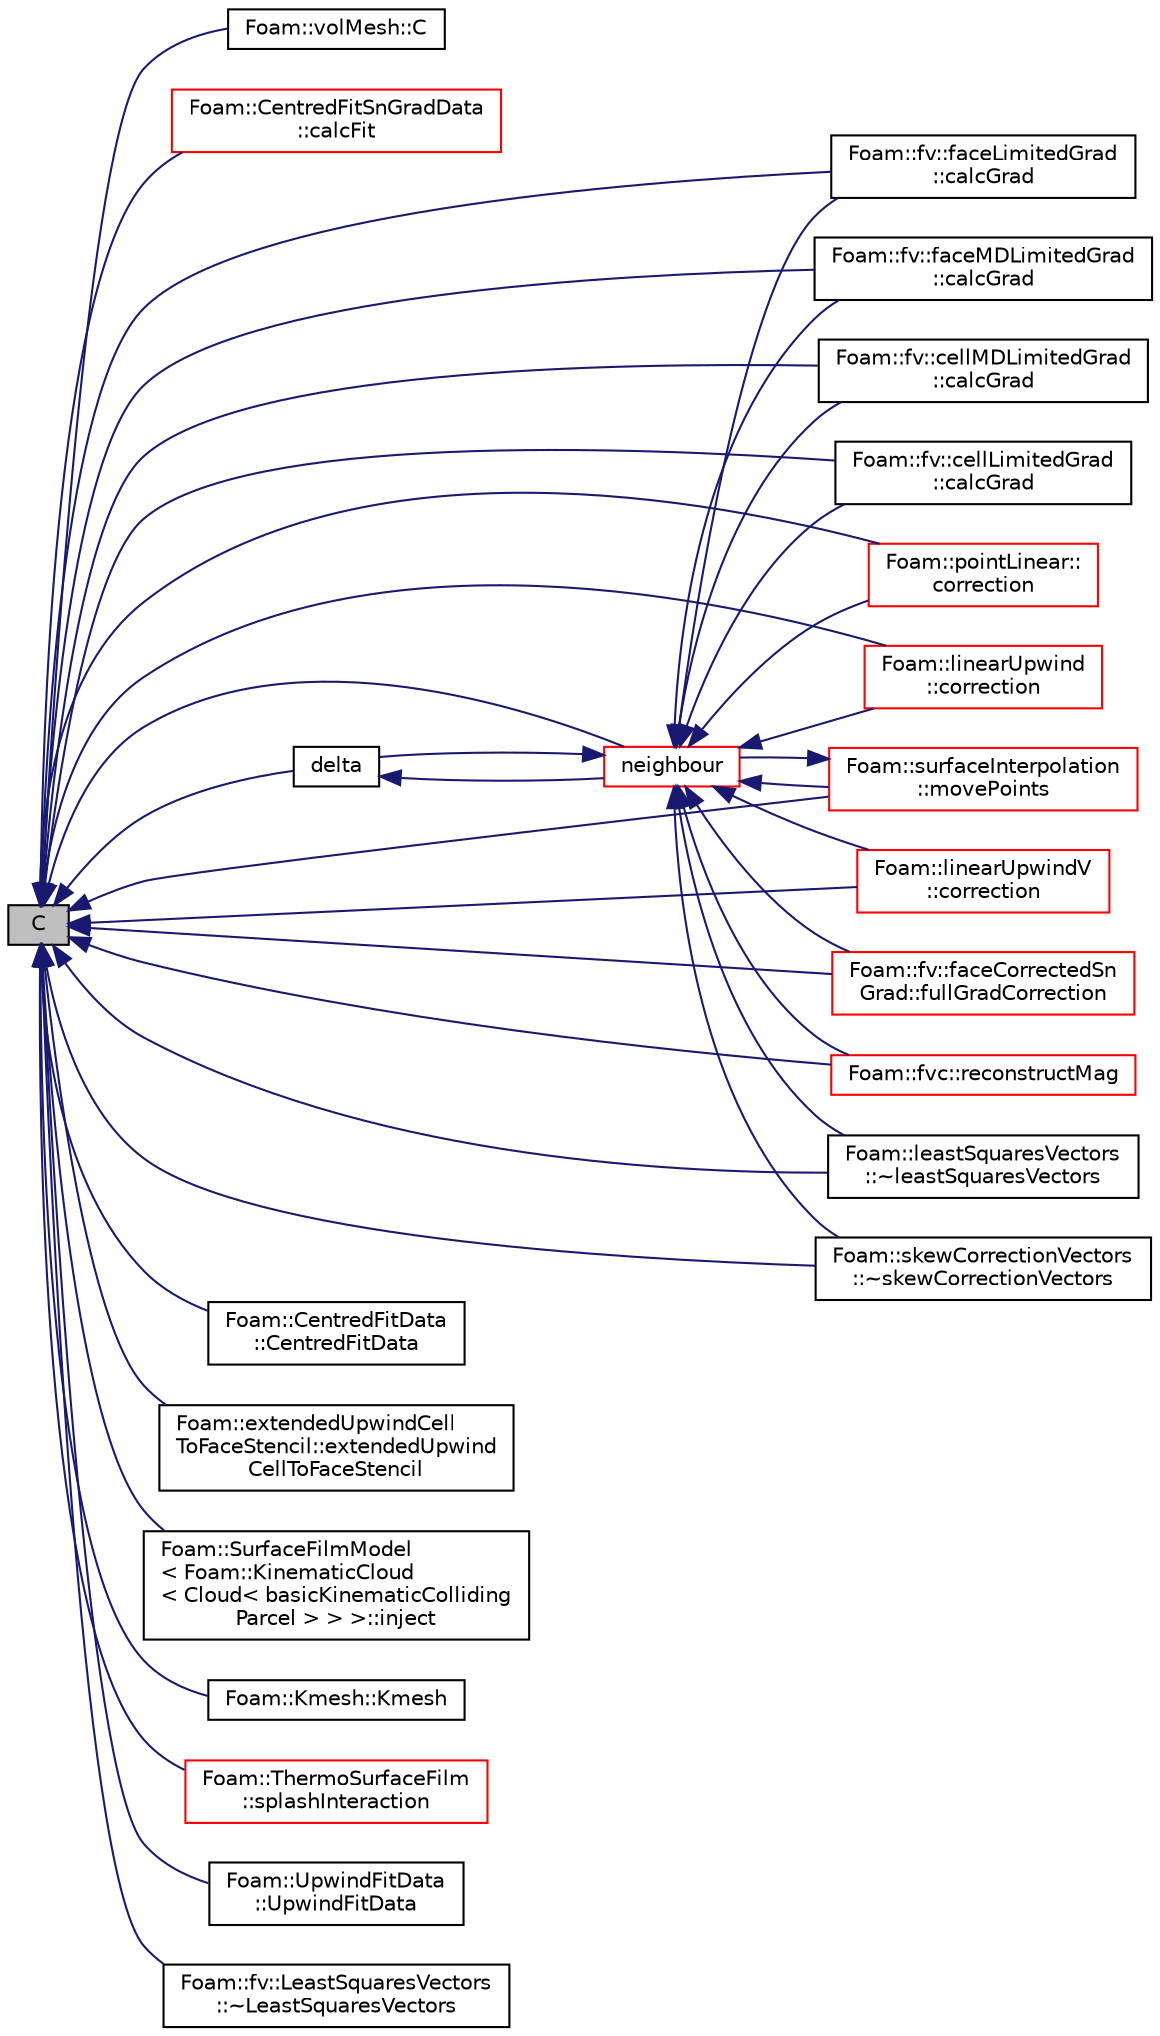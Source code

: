 digraph "C"
{
  bgcolor="transparent";
  edge [fontname="Helvetica",fontsize="10",labelfontname="Helvetica",labelfontsize="10"];
  node [fontname="Helvetica",fontsize="10",shape=record];
  rankdir="LR";
  Node26983 [label="C",height=0.2,width=0.4,color="black", fillcolor="grey75", style="filled", fontcolor="black"];
  Node26983 -> Node26984 [dir="back",color="midnightblue",fontsize="10",style="solid",fontname="Helvetica"];
  Node26984 [label="Foam::volMesh::C",height=0.2,width=0.4,color="black",URL="$a24125.html#a64a2623814a51eee0128e892b821e8e6",tooltip="Return cell centres. "];
  Node26983 -> Node26985 [dir="back",color="midnightblue",fontsize="10",style="solid",fontname="Helvetica"];
  Node26985 [label="Foam::CentredFitSnGradData\l::calcFit",height=0.2,width=0.4,color="red",URL="$a23405.html#a84a3ebdcaaaad35b99dce0ecc7413d2d",tooltip="Calculate the fit for all the faces. "];
  Node26983 -> Node26990 [dir="back",color="midnightblue",fontsize="10",style="solid",fontname="Helvetica"];
  Node26990 [label="Foam::fv::faceLimitedGrad\l::calcGrad",height=0.2,width=0.4,color="black",URL="$a23389.html#ad8d9cb82461fad7624154d2e66528aa7"];
  Node26983 -> Node26991 [dir="back",color="midnightblue",fontsize="10",style="solid",fontname="Helvetica"];
  Node26991 [label="Foam::fv::faceMDLimitedGrad\l::calcGrad",height=0.2,width=0.4,color="black",URL="$a23393.html#ad8d9cb82461fad7624154d2e66528aa7"];
  Node26983 -> Node26992 [dir="back",color="midnightblue",fontsize="10",style="solid",fontname="Helvetica"];
  Node26992 [label="Foam::fv::cellMDLimitedGrad\l::calcGrad",height=0.2,width=0.4,color="black",URL="$a23385.html#a9e6946d5c172823826c394cab9979f17"];
  Node26983 -> Node26993 [dir="back",color="midnightblue",fontsize="10",style="solid",fontname="Helvetica"];
  Node26993 [label="Foam::fv::cellLimitedGrad\l::calcGrad",height=0.2,width=0.4,color="black",URL="$a23381.html#a9e6946d5c172823826c394cab9979f17"];
  Node26983 -> Node26994 [dir="back",color="midnightblue",fontsize="10",style="solid",fontname="Helvetica"];
  Node26994 [label="Foam::CentredFitData\l::CentredFitData",height=0.2,width=0.4,color="black",URL="$a23973.html#a1b17e352fd95535726ddfb6e8bf0fdd5",tooltip="Construct from components. "];
  Node26983 -> Node26995 [dir="back",color="midnightblue",fontsize="10",style="solid",fontname="Helvetica"];
  Node26995 [label="Foam::pointLinear::\lcorrection",height=0.2,width=0.4,color="red",URL="$a24057.html#a683d4cb418f39972bd3c928468a84681",tooltip="Return the explicit correction to the face-interpolate. "];
  Node26983 -> Node26997 [dir="back",color="midnightblue",fontsize="10",style="solid",fontname="Helvetica"];
  Node26997 [label="Foam::linearUpwind\l::correction",height=0.2,width=0.4,color="red",URL="$a24025.html#ac26ead7414cbab39c598047884ab43b5",tooltip="Return the explicit correction to the face-interpolate. "];
  Node26983 -> Node27001 [dir="back",color="midnightblue",fontsize="10",style="solid",fontname="Helvetica"];
  Node27001 [label="Foam::linearUpwindV\l::correction",height=0.2,width=0.4,color="red",URL="$a24029.html#ac26ead7414cbab39c598047884ab43b5",tooltip="Return the explicit correction to the face-interpolate. "];
  Node26983 -> Node27003 [dir="back",color="midnightblue",fontsize="10",style="solid",fontname="Helvetica"];
  Node27003 [label="delta",height=0.2,width=0.4,color="black",URL="$a23593.html#ae79590d67661a070c498fa7e1cb86f25",tooltip="Return face deltas as surfaceVectorField. "];
  Node27003 -> Node27004 [dir="back",color="midnightblue",fontsize="10",style="solid",fontname="Helvetica"];
  Node27004 [label="neighbour",height=0.2,width=0.4,color="red",URL="$a23593.html#aab1a7f2af09b33005a527e107c7b3fad",tooltip="Internal face neighbour. "];
  Node27004 -> Node26990 [dir="back",color="midnightblue",fontsize="10",style="solid",fontname="Helvetica"];
  Node27004 -> Node26991 [dir="back",color="midnightblue",fontsize="10",style="solid",fontname="Helvetica"];
  Node27004 -> Node26992 [dir="back",color="midnightblue",fontsize="10",style="solid",fontname="Helvetica"];
  Node27004 -> Node26993 [dir="back",color="midnightblue",fontsize="10",style="solid",fontname="Helvetica"];
  Node27004 -> Node26995 [dir="back",color="midnightblue",fontsize="10",style="solid",fontname="Helvetica"];
  Node27004 -> Node26997 [dir="back",color="midnightblue",fontsize="10",style="solid",fontname="Helvetica"];
  Node27004 -> Node27001 [dir="back",color="midnightblue",fontsize="10",style="solid",fontname="Helvetica"];
  Node27004 -> Node27003 [dir="back",color="midnightblue",fontsize="10",style="solid",fontname="Helvetica"];
  Node27004 -> Node27009 [dir="back",color="midnightblue",fontsize="10",style="solid",fontname="Helvetica"];
  Node27009 [label="Foam::fv::faceCorrectedSn\lGrad::fullGradCorrection",height=0.2,width=0.4,color="red",URL="$a23417.html#ae3eb8307c31a36fcb2cbf122a447896b",tooltip="Return the explicit correction to the faceCorrectedSnGrad. "];
  Node27004 -> Node27049 [dir="back",color="midnightblue",fontsize="10",style="solid",fontname="Helvetica"];
  Node27049 [label="Foam::surfaceInterpolation\l::movePoints",height=0.2,width=0.4,color="red",URL="$a24105.html#a049fe0a86e2c86b4c0bb5fe02583bea4",tooltip="Do what is neccessary if the mesh has moved. "];
  Node27049 -> Node27004 [dir="back",color="midnightblue",fontsize="10",style="solid",fontname="Helvetica"];
  Node27004 -> Node27075 [dir="back",color="midnightblue",fontsize="10",style="solid",fontname="Helvetica"];
  Node27075 [label="Foam::fvc::reconstructMag",height=0.2,width=0.4,color="red",URL="$a21861.html#a29cdad91ee3fc2ac251ac2b4872557da"];
  Node27004 -> Node28875 [dir="back",color="midnightblue",fontsize="10",style="solid",fontname="Helvetica"];
  Node28875 [label="Foam::leastSquaresVectors\l::~leastSquaresVectors",height=0.2,width=0.4,color="black",URL="$a23377.html#a174123ef1199fb59e95687bd040ab465",tooltip="Destructor. "];
  Node27004 -> Node28876 [dir="back",color="midnightblue",fontsize="10",style="solid",fontname="Helvetica"];
  Node28876 [label="Foam::skewCorrectionVectors\l::~skewCorrectionVectors",height=0.2,width=0.4,color="black",URL="$a24089.html#a16c9b82f5dcc80a9c175094d7c5e1020",tooltip="Destructor. "];
  Node26983 -> Node28877 [dir="back",color="midnightblue",fontsize="10",style="solid",fontname="Helvetica"];
  Node28877 [label="Foam::extendedUpwindCell\lToFaceStencil::extendedUpwind\lCellToFaceStencil",height=0.2,width=0.4,color="black",URL="$a23505.html#ad67ed491462f15bb971c7700bfa99a5f",tooltip="Construct from mesh and uncompacted centred face stencil. "];
  Node26983 -> Node27009 [dir="back",color="midnightblue",fontsize="10",style="solid",fontname="Helvetica"];
  Node26983 -> Node28878 [dir="back",color="midnightblue",fontsize="10",style="solid",fontname="Helvetica"];
  Node28878 [label="Foam::SurfaceFilmModel\l\< Foam::KinematicCloud\l\< Cloud\< basicKinematicColliding\lParcel \> \> \>::inject",height=0.2,width=0.4,color="black",URL="$a24905.html#ad56021712258ad92961ed1dcb0941870",tooltip="Inject parcels into the cloud. "];
  Node26983 -> Node28879 [dir="back",color="midnightblue",fontsize="10",style="solid",fontname="Helvetica"];
  Node28879 [label="Foam::Kmesh::Kmesh",height=0.2,width=0.4,color="black",URL="$a30021.html#a5a51b3510445fa907070c7052b6fc25c",tooltip="Construct from fvMesh. "];
  Node26983 -> Node27049 [dir="back",color="midnightblue",fontsize="10",style="solid",fontname="Helvetica"];
  Node26983 -> Node27004 [dir="back",color="midnightblue",fontsize="10",style="solid",fontname="Helvetica"];
  Node26983 -> Node27075 [dir="back",color="midnightblue",fontsize="10",style="solid",fontname="Helvetica"];
  Node26983 -> Node28880 [dir="back",color="midnightblue",fontsize="10",style="solid",fontname="Helvetica"];
  Node28880 [label="Foam::ThermoSurfaceFilm\l::splashInteraction",height=0.2,width=0.4,color="red",URL="$a25505.html#abd922aa271ed8fbecdc24d7c4c1aa8e0",tooltip="Bai parcel splash interaction model. "];
  Node26983 -> Node28889 [dir="back",color="midnightblue",fontsize="10",style="solid",fontname="Helvetica"];
  Node28889 [label="Foam::UpwindFitData\l::UpwindFitData",height=0.2,width=0.4,color="black",URL="$a24093.html#aec92bbdbd47e55d9bb09831be4b86a7c",tooltip="Construct from components. "];
  Node26983 -> Node28875 [dir="back",color="midnightblue",fontsize="10",style="solid",fontname="Helvetica"];
  Node26983 -> Node28890 [dir="back",color="midnightblue",fontsize="10",style="solid",fontname="Helvetica"];
  Node28890 [label="Foam::fv::LeastSquaresVectors\l::~LeastSquaresVectors",height=0.2,width=0.4,color="black",URL="$a23369.html#aac47ed174a5c3750295cc7d84ed52f55",tooltip="Destructor. "];
  Node26983 -> Node28876 [dir="back",color="midnightblue",fontsize="10",style="solid",fontname="Helvetica"];
}

